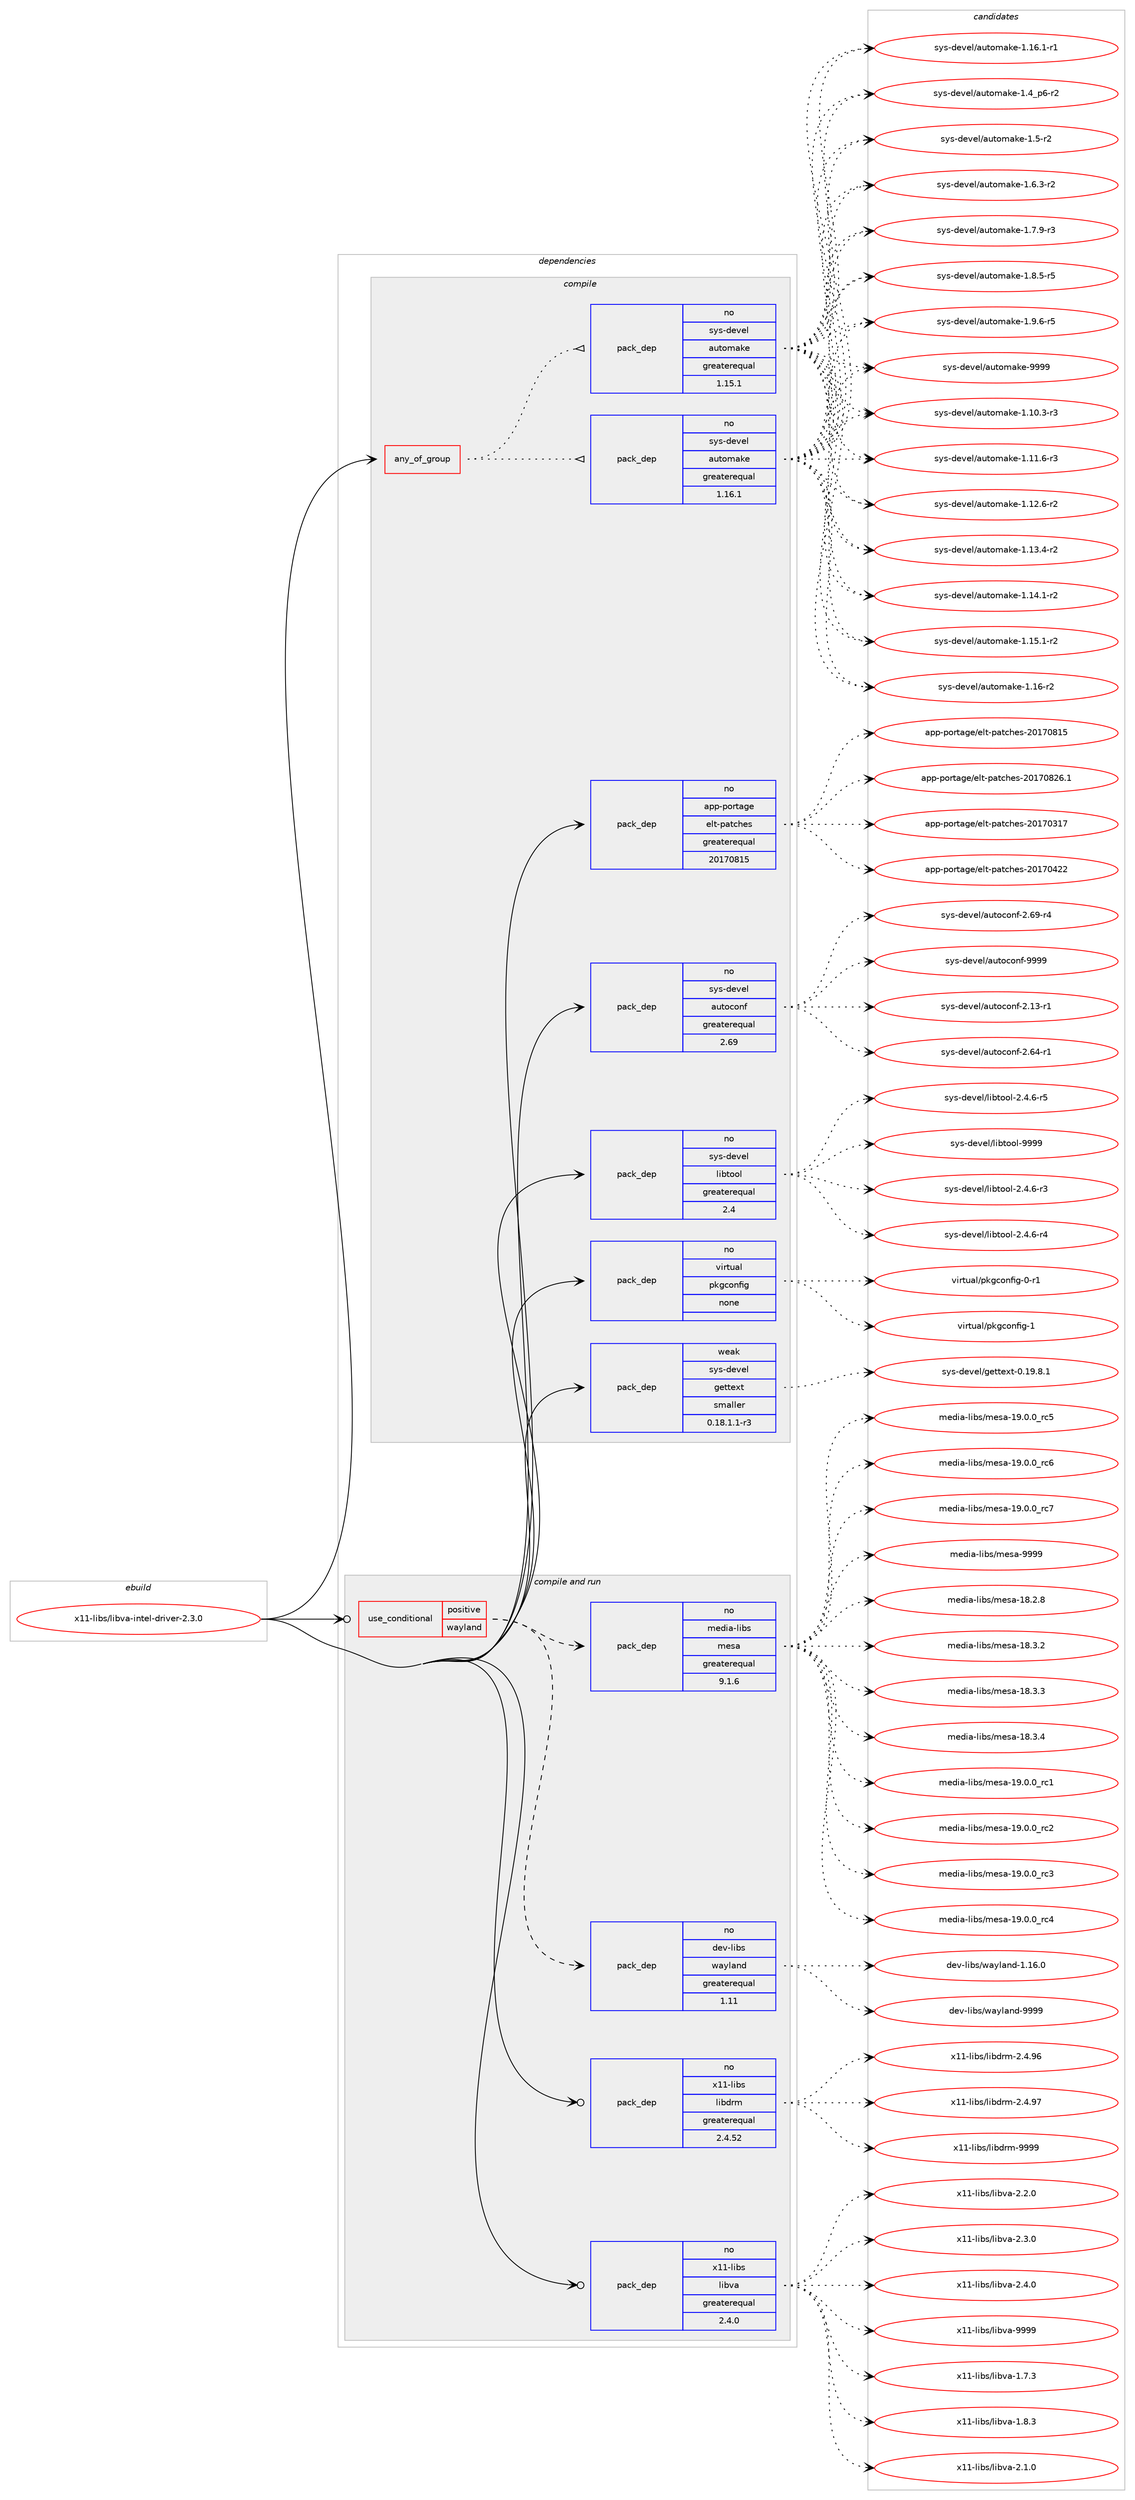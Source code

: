 digraph prolog {

# *************
# Graph options
# *************

newrank=true;
concentrate=true;
compound=true;
graph [rankdir=LR,fontname=Helvetica,fontsize=10,ranksep=1.5];#, ranksep=2.5, nodesep=0.2];
edge  [arrowhead=vee];
node  [fontname=Helvetica,fontsize=10];

# **********
# The ebuild
# **********

subgraph cluster_leftcol {
color=gray;
rank=same;
label=<<i>ebuild</i>>;
id [label="x11-libs/libva-intel-driver-2.3.0", color=red, width=4, href="../x11-libs/libva-intel-driver-2.3.0.svg"];
}

# ****************
# The dependencies
# ****************

subgraph cluster_midcol {
color=gray;
label=<<i>dependencies</i>>;
subgraph cluster_compile {
fillcolor="#eeeeee";
style=filled;
label=<<i>compile</i>>;
subgraph any28593 {
dependency1760583 [label=<<TABLE BORDER="0" CELLBORDER="1" CELLSPACING="0" CELLPADDING="4"><TR><TD CELLPADDING="10">any_of_group</TD></TR></TABLE>>, shape=none, color=red];subgraph pack1264815 {
dependency1760584 [label=<<TABLE BORDER="0" CELLBORDER="1" CELLSPACING="0" CELLPADDING="4" WIDTH="220"><TR><TD ROWSPAN="6" CELLPADDING="30">pack_dep</TD></TR><TR><TD WIDTH="110">no</TD></TR><TR><TD>sys-devel</TD></TR><TR><TD>automake</TD></TR><TR><TD>greaterequal</TD></TR><TR><TD>1.16.1</TD></TR></TABLE>>, shape=none, color=blue];
}
dependency1760583:e -> dependency1760584:w [weight=20,style="dotted",arrowhead="oinv"];
subgraph pack1264816 {
dependency1760585 [label=<<TABLE BORDER="0" CELLBORDER="1" CELLSPACING="0" CELLPADDING="4" WIDTH="220"><TR><TD ROWSPAN="6" CELLPADDING="30">pack_dep</TD></TR><TR><TD WIDTH="110">no</TD></TR><TR><TD>sys-devel</TD></TR><TR><TD>automake</TD></TR><TR><TD>greaterequal</TD></TR><TR><TD>1.15.1</TD></TR></TABLE>>, shape=none, color=blue];
}
dependency1760583:e -> dependency1760585:w [weight=20,style="dotted",arrowhead="oinv"];
}
id:e -> dependency1760583:w [weight=20,style="solid",arrowhead="vee"];
subgraph pack1264817 {
dependency1760586 [label=<<TABLE BORDER="0" CELLBORDER="1" CELLSPACING="0" CELLPADDING="4" WIDTH="220"><TR><TD ROWSPAN="6" CELLPADDING="30">pack_dep</TD></TR><TR><TD WIDTH="110">no</TD></TR><TR><TD>app-portage</TD></TR><TR><TD>elt-patches</TD></TR><TR><TD>greaterequal</TD></TR><TR><TD>20170815</TD></TR></TABLE>>, shape=none, color=blue];
}
id:e -> dependency1760586:w [weight=20,style="solid",arrowhead="vee"];
subgraph pack1264818 {
dependency1760587 [label=<<TABLE BORDER="0" CELLBORDER="1" CELLSPACING="0" CELLPADDING="4" WIDTH="220"><TR><TD ROWSPAN="6" CELLPADDING="30">pack_dep</TD></TR><TR><TD WIDTH="110">no</TD></TR><TR><TD>sys-devel</TD></TR><TR><TD>autoconf</TD></TR><TR><TD>greaterequal</TD></TR><TR><TD>2.69</TD></TR></TABLE>>, shape=none, color=blue];
}
id:e -> dependency1760587:w [weight=20,style="solid",arrowhead="vee"];
subgraph pack1264819 {
dependency1760588 [label=<<TABLE BORDER="0" CELLBORDER="1" CELLSPACING="0" CELLPADDING="4" WIDTH="220"><TR><TD ROWSPAN="6" CELLPADDING="30">pack_dep</TD></TR><TR><TD WIDTH="110">no</TD></TR><TR><TD>sys-devel</TD></TR><TR><TD>libtool</TD></TR><TR><TD>greaterequal</TD></TR><TR><TD>2.4</TD></TR></TABLE>>, shape=none, color=blue];
}
id:e -> dependency1760588:w [weight=20,style="solid",arrowhead="vee"];
subgraph pack1264820 {
dependency1760589 [label=<<TABLE BORDER="0" CELLBORDER="1" CELLSPACING="0" CELLPADDING="4" WIDTH="220"><TR><TD ROWSPAN="6" CELLPADDING="30">pack_dep</TD></TR><TR><TD WIDTH="110">no</TD></TR><TR><TD>virtual</TD></TR><TR><TD>pkgconfig</TD></TR><TR><TD>none</TD></TR><TR><TD></TD></TR></TABLE>>, shape=none, color=blue];
}
id:e -> dependency1760589:w [weight=20,style="solid",arrowhead="vee"];
subgraph pack1264821 {
dependency1760590 [label=<<TABLE BORDER="0" CELLBORDER="1" CELLSPACING="0" CELLPADDING="4" WIDTH="220"><TR><TD ROWSPAN="6" CELLPADDING="30">pack_dep</TD></TR><TR><TD WIDTH="110">weak</TD></TR><TR><TD>sys-devel</TD></TR><TR><TD>gettext</TD></TR><TR><TD>smaller</TD></TR><TR><TD>0.18.1.1-r3</TD></TR></TABLE>>, shape=none, color=blue];
}
id:e -> dependency1760590:w [weight=20,style="solid",arrowhead="vee"];
}
subgraph cluster_compileandrun {
fillcolor="#eeeeee";
style=filled;
label=<<i>compile and run</i>>;
subgraph cond466172 {
dependency1760591 [label=<<TABLE BORDER="0" CELLBORDER="1" CELLSPACING="0" CELLPADDING="4"><TR><TD ROWSPAN="3" CELLPADDING="10">use_conditional</TD></TR><TR><TD>positive</TD></TR><TR><TD>wayland</TD></TR></TABLE>>, shape=none, color=red];
subgraph pack1264822 {
dependency1760592 [label=<<TABLE BORDER="0" CELLBORDER="1" CELLSPACING="0" CELLPADDING="4" WIDTH="220"><TR><TD ROWSPAN="6" CELLPADDING="30">pack_dep</TD></TR><TR><TD WIDTH="110">no</TD></TR><TR><TD>dev-libs</TD></TR><TR><TD>wayland</TD></TR><TR><TD>greaterequal</TD></TR><TR><TD>1.11</TD></TR></TABLE>>, shape=none, color=blue];
}
dependency1760591:e -> dependency1760592:w [weight=20,style="dashed",arrowhead="vee"];
subgraph pack1264823 {
dependency1760593 [label=<<TABLE BORDER="0" CELLBORDER="1" CELLSPACING="0" CELLPADDING="4" WIDTH="220"><TR><TD ROWSPAN="6" CELLPADDING="30">pack_dep</TD></TR><TR><TD WIDTH="110">no</TD></TR><TR><TD>media-libs</TD></TR><TR><TD>mesa</TD></TR><TR><TD>greaterequal</TD></TR><TR><TD>9.1.6</TD></TR></TABLE>>, shape=none, color=blue];
}
dependency1760591:e -> dependency1760593:w [weight=20,style="dashed",arrowhead="vee"];
}
id:e -> dependency1760591:w [weight=20,style="solid",arrowhead="odotvee"];
subgraph pack1264824 {
dependency1760594 [label=<<TABLE BORDER="0" CELLBORDER="1" CELLSPACING="0" CELLPADDING="4" WIDTH="220"><TR><TD ROWSPAN="6" CELLPADDING="30">pack_dep</TD></TR><TR><TD WIDTH="110">no</TD></TR><TR><TD>x11-libs</TD></TR><TR><TD>libdrm</TD></TR><TR><TD>greaterequal</TD></TR><TR><TD>2.4.52</TD></TR></TABLE>>, shape=none, color=blue];
}
id:e -> dependency1760594:w [weight=20,style="solid",arrowhead="odotvee"];
subgraph pack1264825 {
dependency1760595 [label=<<TABLE BORDER="0" CELLBORDER="1" CELLSPACING="0" CELLPADDING="4" WIDTH="220"><TR><TD ROWSPAN="6" CELLPADDING="30">pack_dep</TD></TR><TR><TD WIDTH="110">no</TD></TR><TR><TD>x11-libs</TD></TR><TR><TD>libva</TD></TR><TR><TD>greaterequal</TD></TR><TR><TD>2.4.0</TD></TR></TABLE>>, shape=none, color=blue];
}
id:e -> dependency1760595:w [weight=20,style="solid",arrowhead="odotvee"];
}
subgraph cluster_run {
fillcolor="#eeeeee";
style=filled;
label=<<i>run</i>>;
}
}

# **************
# The candidates
# **************

subgraph cluster_choices {
rank=same;
color=gray;
label=<<i>candidates</i>>;

subgraph choice1264815 {
color=black;
nodesep=1;
choice11512111545100101118101108479711711611110997107101454946494846514511451 [label="sys-devel/automake-1.10.3-r3", color=red, width=4,href="../sys-devel/automake-1.10.3-r3.svg"];
choice11512111545100101118101108479711711611110997107101454946494946544511451 [label="sys-devel/automake-1.11.6-r3", color=red, width=4,href="../sys-devel/automake-1.11.6-r3.svg"];
choice11512111545100101118101108479711711611110997107101454946495046544511450 [label="sys-devel/automake-1.12.6-r2", color=red, width=4,href="../sys-devel/automake-1.12.6-r2.svg"];
choice11512111545100101118101108479711711611110997107101454946495146524511450 [label="sys-devel/automake-1.13.4-r2", color=red, width=4,href="../sys-devel/automake-1.13.4-r2.svg"];
choice11512111545100101118101108479711711611110997107101454946495246494511450 [label="sys-devel/automake-1.14.1-r2", color=red, width=4,href="../sys-devel/automake-1.14.1-r2.svg"];
choice11512111545100101118101108479711711611110997107101454946495346494511450 [label="sys-devel/automake-1.15.1-r2", color=red, width=4,href="../sys-devel/automake-1.15.1-r2.svg"];
choice1151211154510010111810110847971171161111099710710145494649544511450 [label="sys-devel/automake-1.16-r2", color=red, width=4,href="../sys-devel/automake-1.16-r2.svg"];
choice11512111545100101118101108479711711611110997107101454946495446494511449 [label="sys-devel/automake-1.16.1-r1", color=red, width=4,href="../sys-devel/automake-1.16.1-r1.svg"];
choice115121115451001011181011084797117116111109971071014549465295112544511450 [label="sys-devel/automake-1.4_p6-r2", color=red, width=4,href="../sys-devel/automake-1.4_p6-r2.svg"];
choice11512111545100101118101108479711711611110997107101454946534511450 [label="sys-devel/automake-1.5-r2", color=red, width=4,href="../sys-devel/automake-1.5-r2.svg"];
choice115121115451001011181011084797117116111109971071014549465446514511450 [label="sys-devel/automake-1.6.3-r2", color=red, width=4,href="../sys-devel/automake-1.6.3-r2.svg"];
choice115121115451001011181011084797117116111109971071014549465546574511451 [label="sys-devel/automake-1.7.9-r3", color=red, width=4,href="../sys-devel/automake-1.7.9-r3.svg"];
choice115121115451001011181011084797117116111109971071014549465646534511453 [label="sys-devel/automake-1.8.5-r5", color=red, width=4,href="../sys-devel/automake-1.8.5-r5.svg"];
choice115121115451001011181011084797117116111109971071014549465746544511453 [label="sys-devel/automake-1.9.6-r5", color=red, width=4,href="../sys-devel/automake-1.9.6-r5.svg"];
choice115121115451001011181011084797117116111109971071014557575757 [label="sys-devel/automake-9999", color=red, width=4,href="../sys-devel/automake-9999.svg"];
dependency1760584:e -> choice11512111545100101118101108479711711611110997107101454946494846514511451:w [style=dotted,weight="100"];
dependency1760584:e -> choice11512111545100101118101108479711711611110997107101454946494946544511451:w [style=dotted,weight="100"];
dependency1760584:e -> choice11512111545100101118101108479711711611110997107101454946495046544511450:w [style=dotted,weight="100"];
dependency1760584:e -> choice11512111545100101118101108479711711611110997107101454946495146524511450:w [style=dotted,weight="100"];
dependency1760584:e -> choice11512111545100101118101108479711711611110997107101454946495246494511450:w [style=dotted,weight="100"];
dependency1760584:e -> choice11512111545100101118101108479711711611110997107101454946495346494511450:w [style=dotted,weight="100"];
dependency1760584:e -> choice1151211154510010111810110847971171161111099710710145494649544511450:w [style=dotted,weight="100"];
dependency1760584:e -> choice11512111545100101118101108479711711611110997107101454946495446494511449:w [style=dotted,weight="100"];
dependency1760584:e -> choice115121115451001011181011084797117116111109971071014549465295112544511450:w [style=dotted,weight="100"];
dependency1760584:e -> choice11512111545100101118101108479711711611110997107101454946534511450:w [style=dotted,weight="100"];
dependency1760584:e -> choice115121115451001011181011084797117116111109971071014549465446514511450:w [style=dotted,weight="100"];
dependency1760584:e -> choice115121115451001011181011084797117116111109971071014549465546574511451:w [style=dotted,weight="100"];
dependency1760584:e -> choice115121115451001011181011084797117116111109971071014549465646534511453:w [style=dotted,weight="100"];
dependency1760584:e -> choice115121115451001011181011084797117116111109971071014549465746544511453:w [style=dotted,weight="100"];
dependency1760584:e -> choice115121115451001011181011084797117116111109971071014557575757:w [style=dotted,weight="100"];
}
subgraph choice1264816 {
color=black;
nodesep=1;
choice11512111545100101118101108479711711611110997107101454946494846514511451 [label="sys-devel/automake-1.10.3-r3", color=red, width=4,href="../sys-devel/automake-1.10.3-r3.svg"];
choice11512111545100101118101108479711711611110997107101454946494946544511451 [label="sys-devel/automake-1.11.6-r3", color=red, width=4,href="../sys-devel/automake-1.11.6-r3.svg"];
choice11512111545100101118101108479711711611110997107101454946495046544511450 [label="sys-devel/automake-1.12.6-r2", color=red, width=4,href="../sys-devel/automake-1.12.6-r2.svg"];
choice11512111545100101118101108479711711611110997107101454946495146524511450 [label="sys-devel/automake-1.13.4-r2", color=red, width=4,href="../sys-devel/automake-1.13.4-r2.svg"];
choice11512111545100101118101108479711711611110997107101454946495246494511450 [label="sys-devel/automake-1.14.1-r2", color=red, width=4,href="../sys-devel/automake-1.14.1-r2.svg"];
choice11512111545100101118101108479711711611110997107101454946495346494511450 [label="sys-devel/automake-1.15.1-r2", color=red, width=4,href="../sys-devel/automake-1.15.1-r2.svg"];
choice1151211154510010111810110847971171161111099710710145494649544511450 [label="sys-devel/automake-1.16-r2", color=red, width=4,href="../sys-devel/automake-1.16-r2.svg"];
choice11512111545100101118101108479711711611110997107101454946495446494511449 [label="sys-devel/automake-1.16.1-r1", color=red, width=4,href="../sys-devel/automake-1.16.1-r1.svg"];
choice115121115451001011181011084797117116111109971071014549465295112544511450 [label="sys-devel/automake-1.4_p6-r2", color=red, width=4,href="../sys-devel/automake-1.4_p6-r2.svg"];
choice11512111545100101118101108479711711611110997107101454946534511450 [label="sys-devel/automake-1.5-r2", color=red, width=4,href="../sys-devel/automake-1.5-r2.svg"];
choice115121115451001011181011084797117116111109971071014549465446514511450 [label="sys-devel/automake-1.6.3-r2", color=red, width=4,href="../sys-devel/automake-1.6.3-r2.svg"];
choice115121115451001011181011084797117116111109971071014549465546574511451 [label="sys-devel/automake-1.7.9-r3", color=red, width=4,href="../sys-devel/automake-1.7.9-r3.svg"];
choice115121115451001011181011084797117116111109971071014549465646534511453 [label="sys-devel/automake-1.8.5-r5", color=red, width=4,href="../sys-devel/automake-1.8.5-r5.svg"];
choice115121115451001011181011084797117116111109971071014549465746544511453 [label="sys-devel/automake-1.9.6-r5", color=red, width=4,href="../sys-devel/automake-1.9.6-r5.svg"];
choice115121115451001011181011084797117116111109971071014557575757 [label="sys-devel/automake-9999", color=red, width=4,href="../sys-devel/automake-9999.svg"];
dependency1760585:e -> choice11512111545100101118101108479711711611110997107101454946494846514511451:w [style=dotted,weight="100"];
dependency1760585:e -> choice11512111545100101118101108479711711611110997107101454946494946544511451:w [style=dotted,weight="100"];
dependency1760585:e -> choice11512111545100101118101108479711711611110997107101454946495046544511450:w [style=dotted,weight="100"];
dependency1760585:e -> choice11512111545100101118101108479711711611110997107101454946495146524511450:w [style=dotted,weight="100"];
dependency1760585:e -> choice11512111545100101118101108479711711611110997107101454946495246494511450:w [style=dotted,weight="100"];
dependency1760585:e -> choice11512111545100101118101108479711711611110997107101454946495346494511450:w [style=dotted,weight="100"];
dependency1760585:e -> choice1151211154510010111810110847971171161111099710710145494649544511450:w [style=dotted,weight="100"];
dependency1760585:e -> choice11512111545100101118101108479711711611110997107101454946495446494511449:w [style=dotted,weight="100"];
dependency1760585:e -> choice115121115451001011181011084797117116111109971071014549465295112544511450:w [style=dotted,weight="100"];
dependency1760585:e -> choice11512111545100101118101108479711711611110997107101454946534511450:w [style=dotted,weight="100"];
dependency1760585:e -> choice115121115451001011181011084797117116111109971071014549465446514511450:w [style=dotted,weight="100"];
dependency1760585:e -> choice115121115451001011181011084797117116111109971071014549465546574511451:w [style=dotted,weight="100"];
dependency1760585:e -> choice115121115451001011181011084797117116111109971071014549465646534511453:w [style=dotted,weight="100"];
dependency1760585:e -> choice115121115451001011181011084797117116111109971071014549465746544511453:w [style=dotted,weight="100"];
dependency1760585:e -> choice115121115451001011181011084797117116111109971071014557575757:w [style=dotted,weight="100"];
}
subgraph choice1264817 {
color=black;
nodesep=1;
choice97112112451121111141169710310147101108116451129711699104101115455048495548514955 [label="app-portage/elt-patches-20170317", color=red, width=4,href="../app-portage/elt-patches-20170317.svg"];
choice97112112451121111141169710310147101108116451129711699104101115455048495548525050 [label="app-portage/elt-patches-20170422", color=red, width=4,href="../app-portage/elt-patches-20170422.svg"];
choice97112112451121111141169710310147101108116451129711699104101115455048495548564953 [label="app-portage/elt-patches-20170815", color=red, width=4,href="../app-portage/elt-patches-20170815.svg"];
choice971121124511211111411697103101471011081164511297116991041011154550484955485650544649 [label="app-portage/elt-patches-20170826.1", color=red, width=4,href="../app-portage/elt-patches-20170826.1.svg"];
dependency1760586:e -> choice97112112451121111141169710310147101108116451129711699104101115455048495548514955:w [style=dotted,weight="100"];
dependency1760586:e -> choice97112112451121111141169710310147101108116451129711699104101115455048495548525050:w [style=dotted,weight="100"];
dependency1760586:e -> choice97112112451121111141169710310147101108116451129711699104101115455048495548564953:w [style=dotted,weight="100"];
dependency1760586:e -> choice971121124511211111411697103101471011081164511297116991041011154550484955485650544649:w [style=dotted,weight="100"];
}
subgraph choice1264818 {
color=black;
nodesep=1;
choice1151211154510010111810110847971171161119911111010245504649514511449 [label="sys-devel/autoconf-2.13-r1", color=red, width=4,href="../sys-devel/autoconf-2.13-r1.svg"];
choice1151211154510010111810110847971171161119911111010245504654524511449 [label="sys-devel/autoconf-2.64-r1", color=red, width=4,href="../sys-devel/autoconf-2.64-r1.svg"];
choice1151211154510010111810110847971171161119911111010245504654574511452 [label="sys-devel/autoconf-2.69-r4", color=red, width=4,href="../sys-devel/autoconf-2.69-r4.svg"];
choice115121115451001011181011084797117116111991111101024557575757 [label="sys-devel/autoconf-9999", color=red, width=4,href="../sys-devel/autoconf-9999.svg"];
dependency1760587:e -> choice1151211154510010111810110847971171161119911111010245504649514511449:w [style=dotted,weight="100"];
dependency1760587:e -> choice1151211154510010111810110847971171161119911111010245504654524511449:w [style=dotted,weight="100"];
dependency1760587:e -> choice1151211154510010111810110847971171161119911111010245504654574511452:w [style=dotted,weight="100"];
dependency1760587:e -> choice115121115451001011181011084797117116111991111101024557575757:w [style=dotted,weight="100"];
}
subgraph choice1264819 {
color=black;
nodesep=1;
choice1151211154510010111810110847108105981161111111084550465246544511451 [label="sys-devel/libtool-2.4.6-r3", color=red, width=4,href="../sys-devel/libtool-2.4.6-r3.svg"];
choice1151211154510010111810110847108105981161111111084550465246544511452 [label="sys-devel/libtool-2.4.6-r4", color=red, width=4,href="../sys-devel/libtool-2.4.6-r4.svg"];
choice1151211154510010111810110847108105981161111111084550465246544511453 [label="sys-devel/libtool-2.4.6-r5", color=red, width=4,href="../sys-devel/libtool-2.4.6-r5.svg"];
choice1151211154510010111810110847108105981161111111084557575757 [label="sys-devel/libtool-9999", color=red, width=4,href="../sys-devel/libtool-9999.svg"];
dependency1760588:e -> choice1151211154510010111810110847108105981161111111084550465246544511451:w [style=dotted,weight="100"];
dependency1760588:e -> choice1151211154510010111810110847108105981161111111084550465246544511452:w [style=dotted,weight="100"];
dependency1760588:e -> choice1151211154510010111810110847108105981161111111084550465246544511453:w [style=dotted,weight="100"];
dependency1760588:e -> choice1151211154510010111810110847108105981161111111084557575757:w [style=dotted,weight="100"];
}
subgraph choice1264820 {
color=black;
nodesep=1;
choice11810511411611797108471121071039911111010210510345484511449 [label="virtual/pkgconfig-0-r1", color=red, width=4,href="../virtual/pkgconfig-0-r1.svg"];
choice1181051141161179710847112107103991111101021051034549 [label="virtual/pkgconfig-1", color=red, width=4,href="../virtual/pkgconfig-1.svg"];
dependency1760589:e -> choice11810511411611797108471121071039911111010210510345484511449:w [style=dotted,weight="100"];
dependency1760589:e -> choice1181051141161179710847112107103991111101021051034549:w [style=dotted,weight="100"];
}
subgraph choice1264821 {
color=black;
nodesep=1;
choice1151211154510010111810110847103101116116101120116454846495746564649 [label="sys-devel/gettext-0.19.8.1", color=red, width=4,href="../sys-devel/gettext-0.19.8.1.svg"];
dependency1760590:e -> choice1151211154510010111810110847103101116116101120116454846495746564649:w [style=dotted,weight="100"];
}
subgraph choice1264822 {
color=black;
nodesep=1;
choice100101118451081059811547119971211089711010045494649544648 [label="dev-libs/wayland-1.16.0", color=red, width=4,href="../dev-libs/wayland-1.16.0.svg"];
choice10010111845108105981154711997121108971101004557575757 [label="dev-libs/wayland-9999", color=red, width=4,href="../dev-libs/wayland-9999.svg"];
dependency1760592:e -> choice100101118451081059811547119971211089711010045494649544648:w [style=dotted,weight="100"];
dependency1760592:e -> choice10010111845108105981154711997121108971101004557575757:w [style=dotted,weight="100"];
}
subgraph choice1264823 {
color=black;
nodesep=1;
choice109101100105974510810598115471091011159745495646504656 [label="media-libs/mesa-18.2.8", color=red, width=4,href="../media-libs/mesa-18.2.8.svg"];
choice109101100105974510810598115471091011159745495646514650 [label="media-libs/mesa-18.3.2", color=red, width=4,href="../media-libs/mesa-18.3.2.svg"];
choice109101100105974510810598115471091011159745495646514651 [label="media-libs/mesa-18.3.3", color=red, width=4,href="../media-libs/mesa-18.3.3.svg"];
choice109101100105974510810598115471091011159745495646514652 [label="media-libs/mesa-18.3.4", color=red, width=4,href="../media-libs/mesa-18.3.4.svg"];
choice109101100105974510810598115471091011159745495746484648951149949 [label="media-libs/mesa-19.0.0_rc1", color=red, width=4,href="../media-libs/mesa-19.0.0_rc1.svg"];
choice109101100105974510810598115471091011159745495746484648951149950 [label="media-libs/mesa-19.0.0_rc2", color=red, width=4,href="../media-libs/mesa-19.0.0_rc2.svg"];
choice109101100105974510810598115471091011159745495746484648951149951 [label="media-libs/mesa-19.0.0_rc3", color=red, width=4,href="../media-libs/mesa-19.0.0_rc3.svg"];
choice109101100105974510810598115471091011159745495746484648951149952 [label="media-libs/mesa-19.0.0_rc4", color=red, width=4,href="../media-libs/mesa-19.0.0_rc4.svg"];
choice109101100105974510810598115471091011159745495746484648951149953 [label="media-libs/mesa-19.0.0_rc5", color=red, width=4,href="../media-libs/mesa-19.0.0_rc5.svg"];
choice109101100105974510810598115471091011159745495746484648951149954 [label="media-libs/mesa-19.0.0_rc6", color=red, width=4,href="../media-libs/mesa-19.0.0_rc6.svg"];
choice109101100105974510810598115471091011159745495746484648951149955 [label="media-libs/mesa-19.0.0_rc7", color=red, width=4,href="../media-libs/mesa-19.0.0_rc7.svg"];
choice10910110010597451081059811547109101115974557575757 [label="media-libs/mesa-9999", color=red, width=4,href="../media-libs/mesa-9999.svg"];
dependency1760593:e -> choice109101100105974510810598115471091011159745495646504656:w [style=dotted,weight="100"];
dependency1760593:e -> choice109101100105974510810598115471091011159745495646514650:w [style=dotted,weight="100"];
dependency1760593:e -> choice109101100105974510810598115471091011159745495646514651:w [style=dotted,weight="100"];
dependency1760593:e -> choice109101100105974510810598115471091011159745495646514652:w [style=dotted,weight="100"];
dependency1760593:e -> choice109101100105974510810598115471091011159745495746484648951149949:w [style=dotted,weight="100"];
dependency1760593:e -> choice109101100105974510810598115471091011159745495746484648951149950:w [style=dotted,weight="100"];
dependency1760593:e -> choice109101100105974510810598115471091011159745495746484648951149951:w [style=dotted,weight="100"];
dependency1760593:e -> choice109101100105974510810598115471091011159745495746484648951149952:w [style=dotted,weight="100"];
dependency1760593:e -> choice109101100105974510810598115471091011159745495746484648951149953:w [style=dotted,weight="100"];
dependency1760593:e -> choice109101100105974510810598115471091011159745495746484648951149954:w [style=dotted,weight="100"];
dependency1760593:e -> choice109101100105974510810598115471091011159745495746484648951149955:w [style=dotted,weight="100"];
dependency1760593:e -> choice10910110010597451081059811547109101115974557575757:w [style=dotted,weight="100"];
}
subgraph choice1264824 {
color=black;
nodesep=1;
choice12049494510810598115471081059810011410945504652465754 [label="x11-libs/libdrm-2.4.96", color=red, width=4,href="../x11-libs/libdrm-2.4.96.svg"];
choice12049494510810598115471081059810011410945504652465755 [label="x11-libs/libdrm-2.4.97", color=red, width=4,href="../x11-libs/libdrm-2.4.97.svg"];
choice1204949451081059811547108105981001141094557575757 [label="x11-libs/libdrm-9999", color=red, width=4,href="../x11-libs/libdrm-9999.svg"];
dependency1760594:e -> choice12049494510810598115471081059810011410945504652465754:w [style=dotted,weight="100"];
dependency1760594:e -> choice12049494510810598115471081059810011410945504652465755:w [style=dotted,weight="100"];
dependency1760594:e -> choice1204949451081059811547108105981001141094557575757:w [style=dotted,weight="100"];
}
subgraph choice1264825 {
color=black;
nodesep=1;
choice12049494510810598115471081059811897454946554651 [label="x11-libs/libva-1.7.3", color=red, width=4,href="../x11-libs/libva-1.7.3.svg"];
choice12049494510810598115471081059811897454946564651 [label="x11-libs/libva-1.8.3", color=red, width=4,href="../x11-libs/libva-1.8.3.svg"];
choice12049494510810598115471081059811897455046494648 [label="x11-libs/libva-2.1.0", color=red, width=4,href="../x11-libs/libva-2.1.0.svg"];
choice12049494510810598115471081059811897455046504648 [label="x11-libs/libva-2.2.0", color=red, width=4,href="../x11-libs/libva-2.2.0.svg"];
choice12049494510810598115471081059811897455046514648 [label="x11-libs/libva-2.3.0", color=red, width=4,href="../x11-libs/libva-2.3.0.svg"];
choice12049494510810598115471081059811897455046524648 [label="x11-libs/libva-2.4.0", color=red, width=4,href="../x11-libs/libva-2.4.0.svg"];
choice120494945108105981154710810598118974557575757 [label="x11-libs/libva-9999", color=red, width=4,href="../x11-libs/libva-9999.svg"];
dependency1760595:e -> choice12049494510810598115471081059811897454946554651:w [style=dotted,weight="100"];
dependency1760595:e -> choice12049494510810598115471081059811897454946564651:w [style=dotted,weight="100"];
dependency1760595:e -> choice12049494510810598115471081059811897455046494648:w [style=dotted,weight="100"];
dependency1760595:e -> choice12049494510810598115471081059811897455046504648:w [style=dotted,weight="100"];
dependency1760595:e -> choice12049494510810598115471081059811897455046514648:w [style=dotted,weight="100"];
dependency1760595:e -> choice12049494510810598115471081059811897455046524648:w [style=dotted,weight="100"];
dependency1760595:e -> choice120494945108105981154710810598118974557575757:w [style=dotted,weight="100"];
}
}

}
